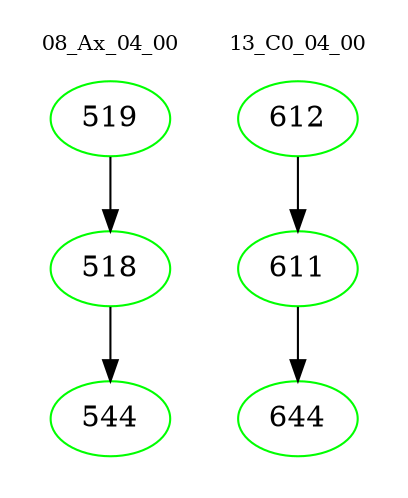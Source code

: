 digraph{
subgraph cluster_0 {
color = white
label = "08_Ax_04_00";
fontsize=10;
T0_519 [label="519", color="green"]
T0_519 -> T0_518 [color="black"]
T0_518 [label="518", color="green"]
T0_518 -> T0_544 [color="black"]
T0_544 [label="544", color="green"]
}
subgraph cluster_1 {
color = white
label = "13_C0_04_00";
fontsize=10;
T1_612 [label="612", color="green"]
T1_612 -> T1_611 [color="black"]
T1_611 [label="611", color="green"]
T1_611 -> T1_644 [color="black"]
T1_644 [label="644", color="green"]
}
}
